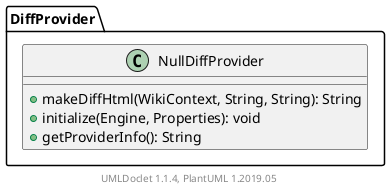 @startuml

    class DiffProvider.NullDiffProvider [[DiffProvider.NullDiffProvider.html]] {
        +makeDiffHtml(WikiContext, String, String): String
        +initialize(Engine, Properties): void
        +getProviderInfo(): String
    }


    center footer UMLDoclet 1.1.4, PlantUML 1.2019.05
@enduml
